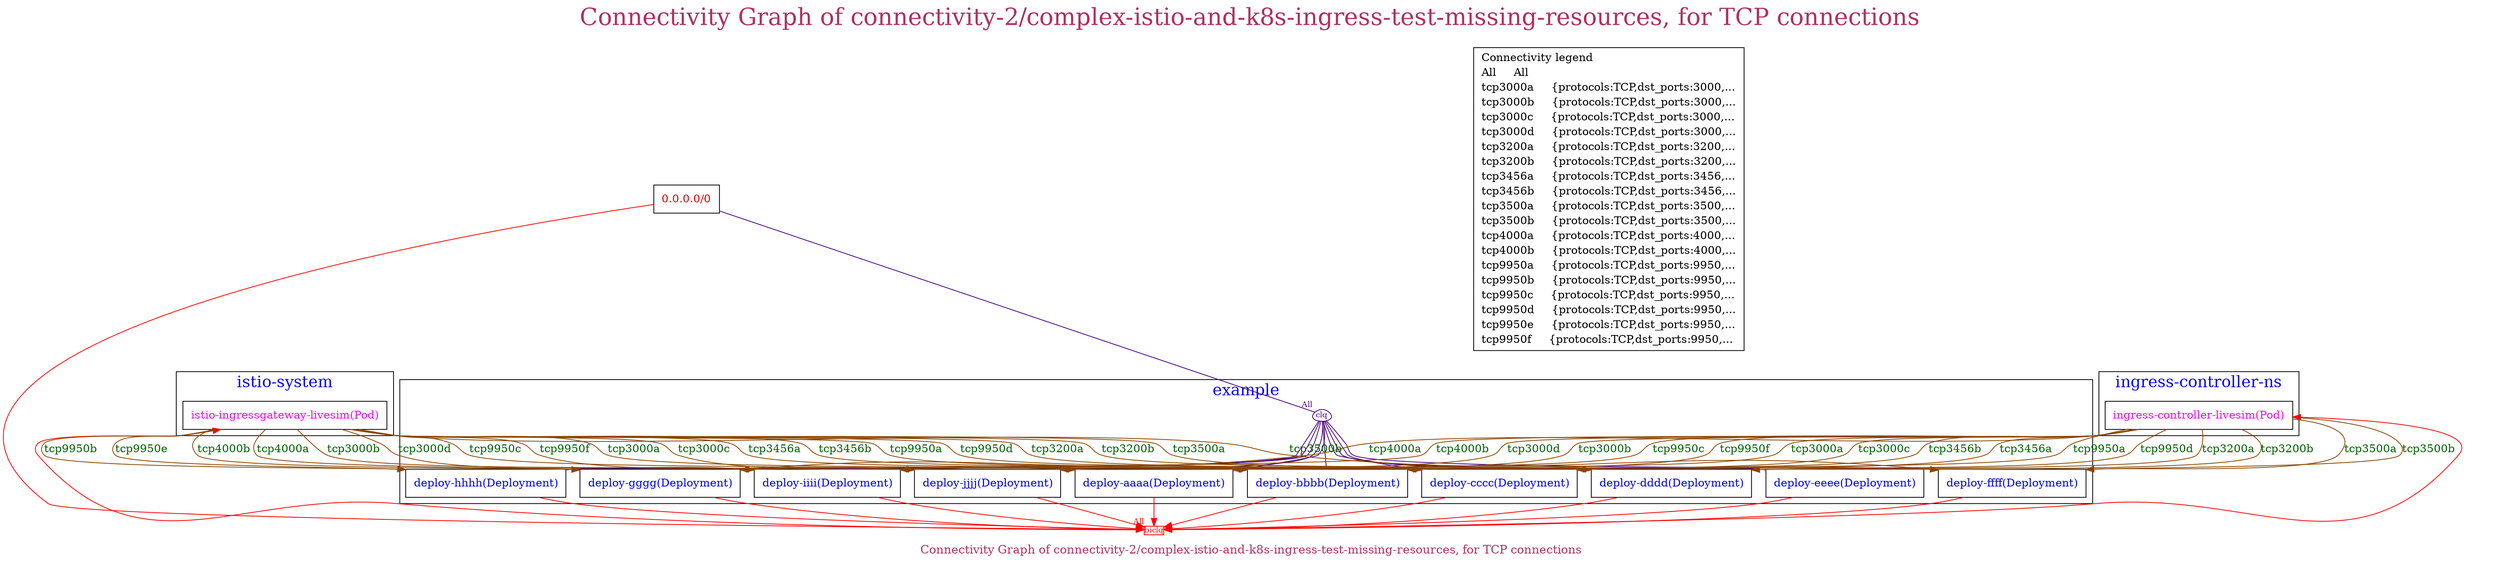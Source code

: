 // The Connectivity Graph of connectivity-2/complex-istio-and-k8s-ingress-test-missing-resources, for TCP connections
digraph {
	label="Connectivity Graph of connectivity-2/complex-istio-and-k8s-ingress-test-missing-resources, for TCP connections"	labelloc = "t"
	fontsize=30
	fontcolor=maroon
	subgraph cluster_map_explanation {
	dict_box [label=<<table border="0" cellspacing="0"><tr><td  align="text">Connectivity legend<br align="left" /></td></tr><tr><td align="text" tooltip="All" href="bogus">All     All<br align="left" /></td></tr><tr><td align="text" tooltip="{protocols:TCP,dst_ports:3000,hosts:aaaa.y.z}" href="bogus">tcp3000a     {protocols:TCP,dst_ports:3000,...<br align="left" /></td></tr><tr><td align="text" tooltip="{protocols:TCP,dst_ports:3000,hosts:iiii.y.z}" href="bogus">tcp3000b     {protocols:TCP,dst_ports:3000,...<br align="left" /></td></tr><tr><td align="text" tooltip="{protocols:TCP,dst_ports:3000,hosts:ooo.y.z,paths:/aaaa(/*)?}" href="bogus">tcp3000c     {protocols:TCP,dst_ports:3000,...<br align="left" /></td></tr><tr><td align="text" tooltip="{protocols:TCP,dst_ports:3000,hosts:ooo.y.z,paths:/iiii(/*)?}" href="bogus">tcp3000d     {protocols:TCP,dst_ports:3000,...<br align="left" /></td></tr><tr><td align="text" tooltip="{protocols:TCP,dst_ports:3200,hosts:dddd.y.z}" href="bogus">tcp3200a     {protocols:TCP,dst_ports:3200,...<br align="left" /></td></tr><tr><td align="text" tooltip="{protocols:TCP,dst_ports:3200,hosts:ooo.y.z,paths:/dddd(/*)?}" href="bogus">tcp3200b     {protocols:TCP,dst_ports:3200,...<br align="left" /></td></tr><tr><td align="text" tooltip="{protocols:TCP,dst_ports:3456,hosts:bbbb.y.z}" href="bogus">tcp3456a     {protocols:TCP,dst_ports:3456,...<br align="left" /></td></tr><tr><td align="text" tooltip="{protocols:TCP,dst_ports:3456,hosts:ooo.y.z,paths:/bbbb(/*)?}" href="bogus">tcp3456b     {protocols:TCP,dst_ports:3456,...<br align="left" /></td></tr><tr><td align="text" tooltip="{protocols:TCP,dst_ports:3500,hosts:ffff.y.z}" href="bogus">tcp3500a     {protocols:TCP,dst_ports:3500,...<br align="left" /></td></tr><tr><td align="text" tooltip="{protocols:TCP,dst_ports:3500,hosts:ooo.y.z,paths:/ffff(/*)?}" href="bogus">tcp3500b     {protocols:TCP,dst_ports:3500,...<br align="left" /></td></tr><tr><td align="text" tooltip="{protocols:TCP,dst_ports:4000,hosts:gggg.y.z}" href="bogus">tcp4000a     {protocols:TCP,dst_ports:4000,...<br align="left" /></td></tr><tr><td align="text" tooltip="{protocols:TCP,dst_ports:4000,hosts:ooo.y.z,paths:/gggg(/*)?}" href="bogus">tcp4000b     {protocols:TCP,dst_ports:4000,...<br align="left" /></td></tr><tr><td align="text" tooltip="{protocols:TCP,dst_ports:9950,hosts:cccc.y.z}" href="bogus">tcp9950a     {protocols:TCP,dst_ports:9950,...<br align="left" /></td></tr><tr><td align="text" tooltip="{protocols:TCP,dst_ports:9950,hosts:hhhh.y.z}" href="bogus">tcp9950b     {protocols:TCP,dst_ports:9950,...<br align="left" /></td></tr><tr><td align="text" tooltip="{protocols:TCP,dst_ports:9950,hosts:jjjj.y.z}" href="bogus">tcp9950c     {protocols:TCP,dst_ports:9950,...<br align="left" /></td></tr><tr><td align="text" tooltip="{protocols:TCP,dst_ports:9950,hosts:ooo.y.z,paths:/cccc(/*)?}" href="bogus">tcp9950d     {protocols:TCP,dst_ports:9950,...<br align="left" /></td></tr><tr><td align="text" tooltip="{protocols:TCP,dst_ports:9950,hosts:ooo.y.z,paths:/hhhh(/*)?}" href="bogus">tcp9950e     {protocols:TCP,dst_ports:9950,...<br align="left" /></td></tr><tr><td align="text" tooltip="{protocols:TCP,dst_ports:9950,hosts:ooo.y.z,paths:/jjjj(/*)?}" href="bogus">tcp9950f     {protocols:TCP,dst_ports:9950,...<br align="left" /></td></tr></table>> shape=box]
	"0.0.0.0/0" [label=<<table border="0" cellspacing="0"><tr><td>0.0.0.0/0</td></tr></table>> shape=box fontcolor=red2 tooltip="IP Block"]
	"biclique_All0" [shape=box fontcolor=red color=red width=0.3 height=0.1 label=biclq fontsize=10 margin=0  xlabel="All" tooltip="Traffic allowed from any source workload of the BICLIQUE to any of its destination workloads:
All"]
subgraph cluster_example_namespace{
	label="example"
	fontsize=20
	fontcolor=blue
	tooltip="Namespace"
	"clique_0" [shape=egg fontcolor=indigo color=indigo width=0.2 height=0.2 label=clq fontsize=10 margin=0  xlabel="All" tooltip="Traffic allowed between any two workloads connected to the CLIQUE:
All"]
	"example/deploy-aaaa(Deployment)" [label=<<table border="0" cellspacing="0"><tr><td>deploy-aaaa(Deployment)</td></tr></table>> shape=box fontcolor=blue tooltip="Workload"]
	"example/deploy-bbbb(Deployment)" [label=<<table border="0" cellspacing="0"><tr><td>deploy-bbbb(Deployment)</td></tr></table>> shape=box fontcolor=blue tooltip="Workload"]
	"example/deploy-cccc(Deployment)" [label=<<table border="0" cellspacing="0"><tr><td>deploy-cccc(Deployment)</td></tr></table>> shape=box fontcolor=blue tooltip="Workload"]
	"example/deploy-dddd(Deployment)" [label=<<table border="0" cellspacing="0"><tr><td>deploy-dddd(Deployment)</td></tr></table>> shape=box fontcolor=blue tooltip="Workload"]
	"example/deploy-eeee(Deployment)" [label=<<table border="0" cellspacing="0"><tr><td>deploy-eeee(Deployment)</td></tr></table>> shape=box fontcolor=blue tooltip="Workload"]
	"example/deploy-ffff(Deployment)" [label=<<table border="0" cellspacing="0"><tr><td>deploy-ffff(Deployment)</td></tr></table>> shape=box fontcolor=blue tooltip="Workload"]
	"example/deploy-gggg(Deployment)" [label=<<table border="0" cellspacing="0"><tr><td>deploy-gggg(Deployment)</td></tr></table>> shape=box fontcolor=blue tooltip="Workload"]
	"example/deploy-hhhh(Deployment)" [label=<<table border="0" cellspacing="0"><tr><td>deploy-hhhh(Deployment)</td></tr></table>> shape=box fontcolor=blue tooltip="Workload"]
	"example/deploy-iiii(Deployment)" [label=<<table border="0" cellspacing="0"><tr><td>deploy-iiii(Deployment)</td></tr></table>> shape=box fontcolor=blue tooltip="Workload"]
	"example/deploy-jjjj(Deployment)" [label=<<table border="0" cellspacing="0"><tr><td>deploy-jjjj(Deployment)</td></tr></table>> shape=box fontcolor=blue tooltip="Workload"]
}
subgraph cluster_ingress_controller_ns_namespace{
	label="ingress-controller-ns"
	fontsize=20
	fontcolor=blue
	tooltip="Namespace"
	"ingress-controller-ns/ingress-controller-livesim(Pod)" [label=<<table border="0" cellspacing="0"><tr><td>ingress-controller-livesim(Pod)</td></tr></table>> shape=box fontcolor=magenta tooltip="Automatically added workload"]
}
subgraph cluster_istio_system_namespace{
	label="istio-system"
	fontsize=20
	fontcolor=blue
	tooltip="Namespace"
	"istio-system/istio-ingressgateway-livesim(Pod)" [label=<<table border="0" cellspacing="0"><tr><td>istio-ingressgateway-livesim(Pod)</td></tr></table>> shape=box fontcolor=magenta tooltip="Automatically added workload"]
}
	"0.0.0.0/0" -> "biclique_All0"[  color=red fontcolor=darkgreen dir=both arrowhead=normal arrowtail=none]
	"0.0.0.0/0" -> "clique_0"[  color=indigo fontcolor=darkgreen dir=both arrowhead=none arrowtail=none]
	"biclique_All0" -> "ingress-controller-ns/ingress-controller-livesim(Pod)"[  color=red fontcolor=darkgreen dir=both arrowhead=normal arrowtail=none]
	"biclique_All0" -> "istio-system/istio-ingressgateway-livesim(Pod)"[  color=red fontcolor=darkgreen dir=both arrowhead=normal arrowtail=none]
	"clique_0" -> "example/deploy-aaaa(Deployment)"[  color=indigo fontcolor=darkgreen dir=both arrowhead=none arrowtail=none]
	"clique_0" -> "example/deploy-bbbb(Deployment)"[  color=indigo fontcolor=darkgreen dir=both arrowhead=none arrowtail=none]
	"clique_0" -> "example/deploy-cccc(Deployment)"[  color=indigo fontcolor=darkgreen dir=both arrowhead=none arrowtail=none]
	"clique_0" -> "example/deploy-dddd(Deployment)"[  color=indigo fontcolor=darkgreen dir=both arrowhead=none arrowtail=none]
	"clique_0" -> "example/deploy-eeee(Deployment)"[  color=indigo fontcolor=darkgreen dir=both arrowhead=none arrowtail=none]
	"clique_0" -> "example/deploy-ffff(Deployment)"[  color=indigo fontcolor=darkgreen dir=both arrowhead=none arrowtail=none]
	"clique_0" -> "example/deploy-gggg(Deployment)"[  color=indigo fontcolor=darkgreen dir=both arrowhead=none arrowtail=none]
	"clique_0" -> "example/deploy-hhhh(Deployment)"[  color=indigo fontcolor=darkgreen dir=both arrowhead=none arrowtail=none]
	"clique_0" -> "example/deploy-iiii(Deployment)"[  color=indigo fontcolor=darkgreen dir=both arrowhead=none arrowtail=none]
	"clique_0" -> "example/deploy-jjjj(Deployment)"[  color=indigo fontcolor=darkgreen dir=both arrowhead=none arrowtail=none]
	"example/deploy-aaaa(Deployment)" -> "biclique_All0"[  color=red fontcolor=darkgreen dir=both arrowhead=normal arrowtail=none]
	"example/deploy-bbbb(Deployment)" -> "biclique_All0"[  color=red fontcolor=darkgreen dir=both arrowhead=normal arrowtail=none]
	"example/deploy-cccc(Deployment)" -> "biclique_All0"[  color=red fontcolor=darkgreen dir=both arrowhead=normal arrowtail=none]
	"example/deploy-dddd(Deployment)" -> "biclique_All0"[  color=red fontcolor=darkgreen dir=both arrowhead=normal arrowtail=none]
	"example/deploy-eeee(Deployment)" -> "biclique_All0"[  color=red fontcolor=darkgreen dir=both arrowhead=normal arrowtail=none]
	"example/deploy-ffff(Deployment)" -> "biclique_All0"[  color=red fontcolor=darkgreen dir=both arrowhead=normal arrowtail=none]
	"example/deploy-gggg(Deployment)" -> "biclique_All0"[  color=red fontcolor=darkgreen dir=both arrowhead=normal arrowtail=none]
	"example/deploy-hhhh(Deployment)" -> "biclique_All0"[  color=red fontcolor=darkgreen dir=both arrowhead=normal arrowtail=none]
	"example/deploy-iiii(Deployment)" -> "biclique_All0"[  color=red fontcolor=darkgreen dir=both arrowhead=normal arrowtail=none]
	"example/deploy-jjjj(Deployment)" -> "biclique_All0"[  color=red fontcolor=darkgreen dir=both arrowhead=normal arrowtail=none]
	"ingress-controller-ns/ingress-controller-livesim(Pod)" -> "example/deploy-aaaa(Deployment)"[label="tcp3000a" labeltooltip="{protocols:TCP,dst_ports:3000,hosts:aaaa.y.z}" color=darkorange4 fontcolor=darkgreen dir=both arrowhead=normal arrowtail=none]
	"ingress-controller-ns/ingress-controller-livesim(Pod)" -> "example/deploy-aaaa(Deployment)"[label="tcp3000c" labeltooltip="{protocols:TCP,dst_ports:3000,hosts:ooo.y.z,paths:/aaaa(/*)?}" color=darkorange4 fontcolor=darkgreen dir=both arrowhead=normal arrowtail=none]
	"ingress-controller-ns/ingress-controller-livesim(Pod)" -> "example/deploy-bbbb(Deployment)"[label="tcp3456a" labeltooltip="{protocols:TCP,dst_ports:3456,hosts:bbbb.y.z}" color=darkorange4 fontcolor=darkgreen dir=both arrowhead=normal arrowtail=none]
	"ingress-controller-ns/ingress-controller-livesim(Pod)" -> "example/deploy-bbbb(Deployment)"[label="tcp3456b" labeltooltip="{protocols:TCP,dst_ports:3456,hosts:ooo.y.z,paths:/bbbb(/*)?}" color=darkorange4 fontcolor=darkgreen dir=both arrowhead=normal arrowtail=none]
	"ingress-controller-ns/ingress-controller-livesim(Pod)" -> "example/deploy-cccc(Deployment)"[label="tcp9950a" labeltooltip="{protocols:TCP,dst_ports:9950,hosts:cccc.y.z}" color=darkorange4 fontcolor=darkgreen dir=both arrowhead=normal arrowtail=none]
	"ingress-controller-ns/ingress-controller-livesim(Pod)" -> "example/deploy-cccc(Deployment)"[label="tcp9950d" labeltooltip="{protocols:TCP,dst_ports:9950,hosts:ooo.y.z,paths:/cccc(/*)?}" color=darkorange4 fontcolor=darkgreen dir=both arrowhead=normal arrowtail=none]
	"ingress-controller-ns/ingress-controller-livesim(Pod)" -> "example/deploy-dddd(Deployment)"[label="tcp3200a" labeltooltip="{protocols:TCP,dst_ports:3200,hosts:dddd.y.z}" color=darkorange4 fontcolor=darkgreen dir=both arrowhead=normal arrowtail=none]
	"ingress-controller-ns/ingress-controller-livesim(Pod)" -> "example/deploy-dddd(Deployment)"[label="tcp3200b" labeltooltip="{protocols:TCP,dst_ports:3200,hosts:ooo.y.z,paths:/dddd(/*)?}" color=darkorange4 fontcolor=darkgreen dir=both arrowhead=normal arrowtail=none]
	"ingress-controller-ns/ingress-controller-livesim(Pod)" -> "example/deploy-ffff(Deployment)"[label="tcp3500a" labeltooltip="{protocols:TCP,dst_ports:3500,hosts:ffff.y.z}" color=darkorange4 fontcolor=darkgreen dir=both arrowhead=normal arrowtail=none]
	"ingress-controller-ns/ingress-controller-livesim(Pod)" -> "example/deploy-ffff(Deployment)"[label="tcp3500b" labeltooltip="{protocols:TCP,dst_ports:3500,hosts:ooo.y.z,paths:/ffff(/*)?}" color=darkorange4 fontcolor=darkgreen dir=both arrowhead=normal arrowtail=none]
	"ingress-controller-ns/ingress-controller-livesim(Pod)" -> "example/deploy-gggg(Deployment)"[label="tcp4000a" labeltooltip="{protocols:TCP,dst_ports:4000,hosts:gggg.y.z}" color=darkorange4 fontcolor=darkgreen dir=both arrowhead=normal arrowtail=none]
	"ingress-controller-ns/ingress-controller-livesim(Pod)" -> "example/deploy-gggg(Deployment)"[label="tcp4000b" labeltooltip="{protocols:TCP,dst_ports:4000,hosts:ooo.y.z,paths:/gggg(/*)?}" color=darkorange4 fontcolor=darkgreen dir=both arrowhead=normal arrowtail=none]
	"ingress-controller-ns/ingress-controller-livesim(Pod)" -> "example/deploy-iiii(Deployment)"[label="tcp3000b" labeltooltip="{protocols:TCP,dst_ports:3000,hosts:iiii.y.z}" color=darkorange4 fontcolor=darkgreen dir=both arrowhead=normal arrowtail=none]
	"ingress-controller-ns/ingress-controller-livesim(Pod)" -> "example/deploy-iiii(Deployment)"[label="tcp3000d" labeltooltip="{protocols:TCP,dst_ports:3000,hosts:ooo.y.z,paths:/iiii(/*)?}" color=darkorange4 fontcolor=darkgreen dir=both arrowhead=normal arrowtail=none]
	"ingress-controller-ns/ingress-controller-livesim(Pod)" -> "example/deploy-jjjj(Deployment)"[label="tcp9950c" labeltooltip="{protocols:TCP,dst_ports:9950,hosts:jjjj.y.z}" color=darkorange4 fontcolor=darkgreen dir=both arrowhead=normal arrowtail=none]
	"ingress-controller-ns/ingress-controller-livesim(Pod)" -> "example/deploy-jjjj(Deployment)"[label="tcp9950f" labeltooltip="{protocols:TCP,dst_ports:9950,hosts:ooo.y.z,paths:/jjjj(/*)?}" color=darkorange4 fontcolor=darkgreen dir=both arrowhead=normal arrowtail=none]
	"istio-system/istio-ingressgateway-livesim(Pod)" -> "example/deploy-aaaa(Deployment)"[label="tcp3000a" labeltooltip="{protocols:TCP,dst_ports:3000,hosts:aaaa.y.z}" color=darkorange4 fontcolor=darkgreen dir=both arrowhead=normal arrowtail=none]
	"istio-system/istio-ingressgateway-livesim(Pod)" -> "example/deploy-aaaa(Deployment)"[label="tcp3000c" labeltooltip="{protocols:TCP,dst_ports:3000,hosts:ooo.y.z,paths:/aaaa(/*)?}" color=darkorange4 fontcolor=darkgreen dir=both arrowhead=normal arrowtail=none]
	"istio-system/istio-ingressgateway-livesim(Pod)" -> "example/deploy-bbbb(Deployment)"[label="tcp3456a" labeltooltip="{protocols:TCP,dst_ports:3456,hosts:bbbb.y.z}" color=darkorange4 fontcolor=darkgreen dir=both arrowhead=normal arrowtail=none]
	"istio-system/istio-ingressgateway-livesim(Pod)" -> "example/deploy-bbbb(Deployment)"[label="tcp3456b" labeltooltip="{protocols:TCP,dst_ports:3456,hosts:ooo.y.z,paths:/bbbb(/*)?}" color=darkorange4 fontcolor=darkgreen dir=both arrowhead=normal arrowtail=none]
	"istio-system/istio-ingressgateway-livesim(Pod)" -> "example/deploy-cccc(Deployment)"[label="tcp9950a" labeltooltip="{protocols:TCP,dst_ports:9950,hosts:cccc.y.z}" color=darkorange4 fontcolor=darkgreen dir=both arrowhead=normal arrowtail=none]
	"istio-system/istio-ingressgateway-livesim(Pod)" -> "example/deploy-cccc(Deployment)"[label="tcp9950d" labeltooltip="{protocols:TCP,dst_ports:9950,hosts:ooo.y.z,paths:/cccc(/*)?}" color=darkorange4 fontcolor=darkgreen dir=both arrowhead=normal arrowtail=none]
	"istio-system/istio-ingressgateway-livesim(Pod)" -> "example/deploy-dddd(Deployment)"[label="tcp3200a" labeltooltip="{protocols:TCP,dst_ports:3200,hosts:dddd.y.z}" color=darkorange4 fontcolor=darkgreen dir=both arrowhead=normal arrowtail=none]
	"istio-system/istio-ingressgateway-livesim(Pod)" -> "example/deploy-dddd(Deployment)"[label="tcp3200b" labeltooltip="{protocols:TCP,dst_ports:3200,hosts:ooo.y.z,paths:/dddd(/*)?}" color=darkorange4 fontcolor=darkgreen dir=both arrowhead=normal arrowtail=none]
	"istio-system/istio-ingressgateway-livesim(Pod)" -> "example/deploy-ffff(Deployment)"[label="tcp3500a" labeltooltip="{protocols:TCP,dst_ports:3500,hosts:ffff.y.z}" color=darkorange4 fontcolor=darkgreen dir=both arrowhead=normal arrowtail=none]
	"istio-system/istio-ingressgateway-livesim(Pod)" -> "example/deploy-ffff(Deployment)"[label="tcp3500b" labeltooltip="{protocols:TCP,dst_ports:3500,hosts:ooo.y.z,paths:/ffff(/*)?}" color=darkorange4 fontcolor=darkgreen dir=both arrowhead=normal arrowtail=none]
	"istio-system/istio-ingressgateway-livesim(Pod)" -> "example/deploy-gggg(Deployment)"[label="tcp4000a" labeltooltip="{protocols:TCP,dst_ports:4000,hosts:gggg.y.z}" color=darkorange4 fontcolor=darkgreen dir=both arrowhead=normal arrowtail=none]
	"istio-system/istio-ingressgateway-livesim(Pod)" -> "example/deploy-gggg(Deployment)"[label="tcp4000b" labeltooltip="{protocols:TCP,dst_ports:4000,hosts:ooo.y.z,paths:/gggg(/*)?}" color=darkorange4 fontcolor=darkgreen dir=both arrowhead=normal arrowtail=none]
	"istio-system/istio-ingressgateway-livesim(Pod)" -> "example/deploy-hhhh(Deployment)"[label="tcp9950b" labeltooltip="{protocols:TCP,dst_ports:9950,hosts:hhhh.y.z}" color=darkorange4 fontcolor=darkgreen dir=both arrowhead=normal arrowtail=none]
	"istio-system/istio-ingressgateway-livesim(Pod)" -> "example/deploy-hhhh(Deployment)"[label="tcp9950e" labeltooltip="{protocols:TCP,dst_ports:9950,hosts:ooo.y.z,paths:/hhhh(/*)?}" color=darkorange4 fontcolor=darkgreen dir=both arrowhead=normal arrowtail=none]
	"istio-system/istio-ingressgateway-livesim(Pod)" -> "example/deploy-iiii(Deployment)"[label="tcp3000b" labeltooltip="{protocols:TCP,dst_ports:3000,hosts:iiii.y.z}" color=darkorange4 fontcolor=darkgreen dir=both arrowhead=normal arrowtail=none]
	"istio-system/istio-ingressgateway-livesim(Pod)" -> "example/deploy-iiii(Deployment)"[label="tcp3000d" labeltooltip="{protocols:TCP,dst_ports:3000,hosts:ooo.y.z,paths:/iiii(/*)?}" color=darkorange4 fontcolor=darkgreen dir=both arrowhead=normal arrowtail=none]
	"istio-system/istio-ingressgateway-livesim(Pod)" -> "example/deploy-jjjj(Deployment)"[label="tcp9950c" labeltooltip="{protocols:TCP,dst_ports:9950,hosts:jjjj.y.z}" color=darkorange4 fontcolor=darkgreen dir=both arrowhead=normal arrowtail=none]
	"istio-system/istio-ingressgateway-livesim(Pod)" -> "example/deploy-jjjj(Deployment)"[label="tcp9950f" labeltooltip="{protocols:TCP,dst_ports:9950,hosts:ooo.y.z,paths:/jjjj(/*)?}" color=darkorange4 fontcolor=darkgreen dir=both arrowhead=normal arrowtail=none]
	color=white
	labelloc = "b"
	fontsize=15
	fontcolor=maroon
	}
}
// The Connectivity Graph of connectivity-2/complex-istio-and-k8s-ingress-test-missing-resources, for non-TCP connections
digraph {
	label="Connectivity Graph of connectivity-2/complex-istio-and-k8s-ingress-test-missing-resources, for non-TCP connections"	labelloc = "t"
	fontsize=30
	fontcolor=maroon
	subgraph cluster_map_explanation {
	"0.0.0.0/0" [label=<<table border="0" cellspacing="0"><tr><td>0.0.0.0/0</td></tr></table>> shape=box fontcolor=red2 tooltip="IP Block"]
subgraph cluster_example_namespace{
	label="example"
	fontsize=20
	fontcolor=blue
	tooltip="Namespace"
	"example/deploy-aaaa(Deployment)" [label=<<table border="1" cellspacing="0"><tr><td>deploy-aaaa(Deployment)</td></tr><tr><td>deploy-bbbb(Deployment)</td></tr><tr><td>deploy-cccc(Deployment)</td></tr><tr><td>deploy-dddd(Deployment)</td></tr><tr><td>deploy-eeee(Deployment)</td></tr><tr><td>deploy-ffff(Deployment)</td></tr><tr><td>deploy-gggg(Deployment)</td></tr><tr><td>deploy-hhhh(Deployment)</td></tr><tr><td>deploy-iiii(Deployment)</td></tr><tr><td>deploy-jjjj(Deployment)</td></tr></table>> shape=box color=blue4 tooltip="A set of workloads having exactly the same connectivity"]
}
subgraph cluster_ingress_controller_ns_namespace{
	label="ingress-controller-ns"
	fontsize=20
	fontcolor=blue
	tooltip="Namespace"
	"ingress-controller-ns/ingress-controller-livesim(Pod)" [label=<<table border="0" cellspacing="0"><tr><td>ingress-controller-livesim(Pod)</td></tr></table>> shape=box fontcolor=magenta tooltip="Automatically added workload"]
}
subgraph cluster_istio_system_namespace{
	label="istio-system"
	fontsize=20
	fontcolor=blue
	tooltip="Namespace"
	"istio-system/istio-ingressgateway-livesim(Pod)" [label=<<table border="0" cellspacing="0"><tr><td>istio-ingressgateway-livesim(Pod)</td></tr></table>> shape=box fontcolor=magenta tooltip="Automatically added workload"]
}
	"0.0.0.0/0" -> "ingress-controller-ns/ingress-controller-livesim(Pod)"[label="All" labeltooltip="All" color=darkorange4 fontcolor=darkgreen dir=both arrowhead=normal arrowtail=none]
	"example/deploy-aaaa(Deployment)" -> "0.0.0.0/0"[label="All" labeltooltip="All" color=darkorange4 fontcolor=darkgreen dir=both arrowhead=normal arrowtail=normal]
	"example/deploy-aaaa(Deployment)" -> "example/deploy-aaaa(Deployment)"[label="All" labeltooltip="All" color=darkorange4 fontcolor=darkgreen dir=both arrowhead=normal arrowtail=normal]
	"example/deploy-aaaa(Deployment)" -> "ingress-controller-ns/ingress-controller-livesim(Pod)"[label="All" labeltooltip="All" color=darkorange4 fontcolor=darkgreen dir=both arrowhead=normal arrowtail=none]
	"istio-system/istio-ingressgateway-livesim(Pod)" -> "0.0.0.0/0"[label="All" labeltooltip="All" color=darkorange4 fontcolor=darkgreen dir=both arrowhead=normal arrowtail=normal]
	"istio-system/istio-ingressgateway-livesim(Pod)" -> "example/deploy-aaaa(Deployment)"[label="All" labeltooltip="All" color=darkorange4 fontcolor=darkgreen dir=both arrowhead=normal arrowtail=normal]
	"istio-system/istio-ingressgateway-livesim(Pod)" -> "ingress-controller-ns/ingress-controller-livesim(Pod)"[label="All" labeltooltip="All" color=darkorange4 fontcolor=darkgreen dir=both arrowhead=normal arrowtail=none]
	color=white
	labelloc = "b"
	fontsize=15
	fontcolor=maroon
	}
}
